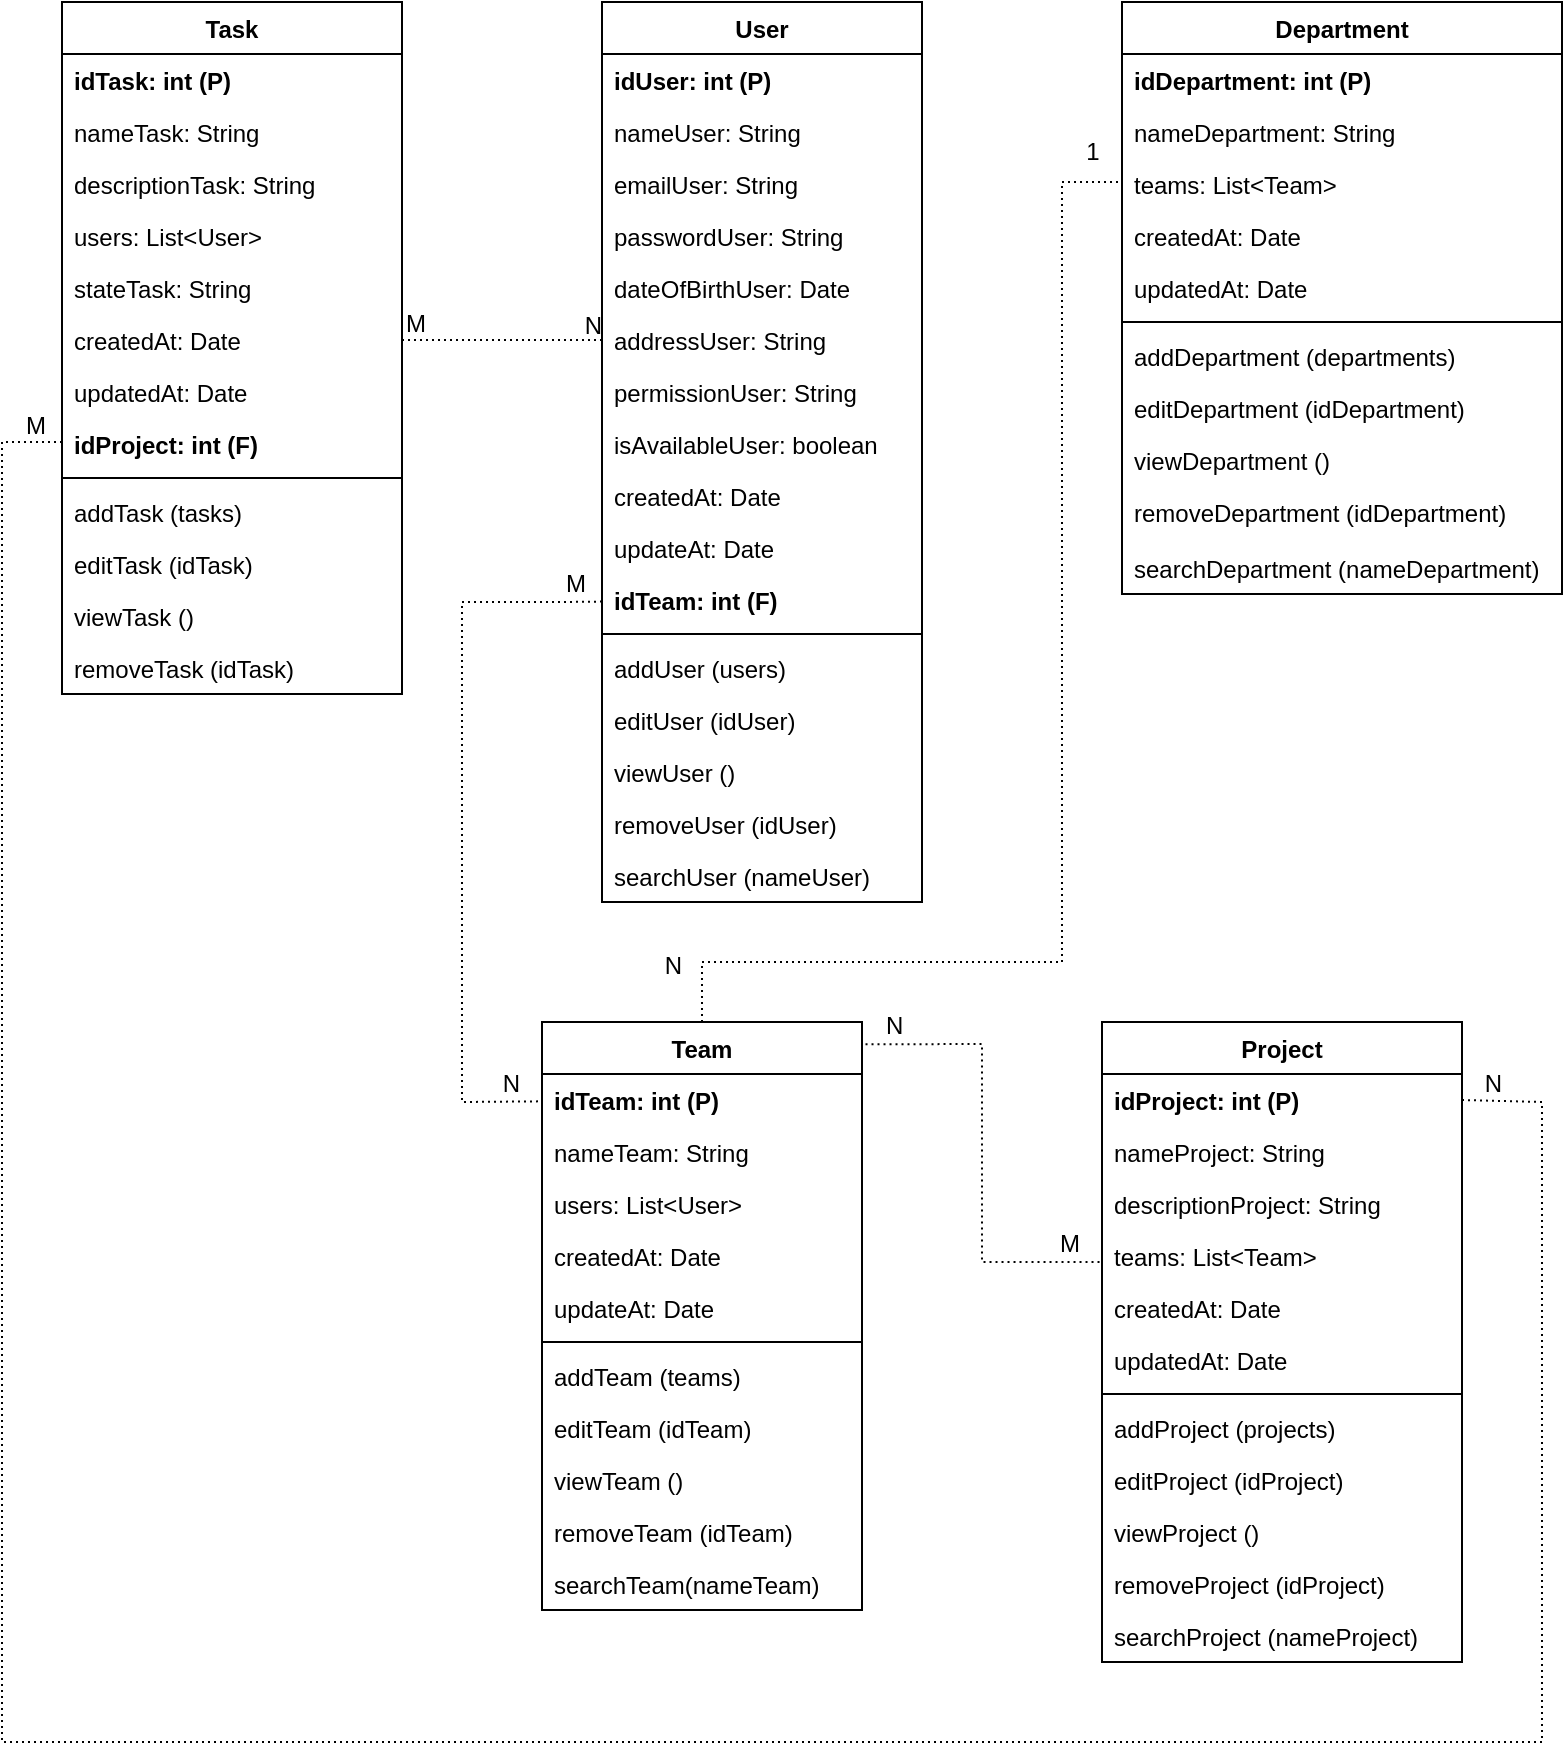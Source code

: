 <mxfile version="20.6.0" type="github">
  <diagram id="CJ_vzGSdLQLVJVAroFi0" name="Page-1">
    <mxGraphModel dx="1354" dy="726" grid="1" gridSize="10" guides="1" tooltips="1" connect="1" arrows="1" fold="1" page="1" pageScale="1" pageWidth="850" pageHeight="1100" math="0" shadow="0">
      <root>
        <mxCell id="0" />
        <mxCell id="1" parent="0" />
        <mxCell id="tRV7yZB-hON7Hk8sMku1-1" value="User" style="swimlane;fontStyle=1;align=center;verticalAlign=top;childLayout=stackLayout;horizontal=1;startSize=26;horizontalStack=0;resizeParent=1;resizeParentMax=0;resizeLast=0;collapsible=1;marginBottom=0;" parent="1" vertex="1">
          <mxGeometry x="330" y="40" width="160" height="450" as="geometry">
            <mxRectangle x="300" y="360" width="70" height="30" as="alternateBounds" />
          </mxGeometry>
        </mxCell>
        <mxCell id="tRV7yZB-hON7Hk8sMku1-2" value="idUser: int (P)" style="text;strokeColor=none;fillColor=none;align=left;verticalAlign=top;spacingLeft=4;spacingRight=4;overflow=hidden;rotatable=0;points=[[0,0.5],[1,0.5]];portConstraint=eastwest;fontStyle=1" parent="tRV7yZB-hON7Hk8sMku1-1" vertex="1">
          <mxGeometry y="26" width="160" height="26" as="geometry" />
        </mxCell>
        <mxCell id="tRV7yZB-hON7Hk8sMku1-3" value="nameUser: String" style="text;strokeColor=none;fillColor=none;align=left;verticalAlign=top;spacingLeft=4;spacingRight=4;overflow=hidden;rotatable=0;points=[[0,0.5],[1,0.5]];portConstraint=eastwest;" parent="tRV7yZB-hON7Hk8sMku1-1" vertex="1">
          <mxGeometry y="52" width="160" height="26" as="geometry" />
        </mxCell>
        <mxCell id="tRV7yZB-hON7Hk8sMku1-4" value="emailUser: String" style="text;strokeColor=none;fillColor=none;align=left;verticalAlign=top;spacingLeft=4;spacingRight=4;overflow=hidden;rotatable=0;points=[[0,0.5],[1,0.5]];portConstraint=eastwest;" parent="tRV7yZB-hON7Hk8sMku1-1" vertex="1">
          <mxGeometry y="78" width="160" height="26" as="geometry" />
        </mxCell>
        <mxCell id="tRV7yZB-hON7Hk8sMku1-5" value="passwordUser: String" style="text;strokeColor=none;fillColor=none;align=left;verticalAlign=top;spacingLeft=4;spacingRight=4;overflow=hidden;rotatable=0;points=[[0,0.5],[1,0.5]];portConstraint=eastwest;" parent="tRV7yZB-hON7Hk8sMku1-1" vertex="1">
          <mxGeometry y="104" width="160" height="26" as="geometry" />
        </mxCell>
        <mxCell id="tRV7yZB-hON7Hk8sMku1-6" value="dateOfBirthUser: Date" style="text;strokeColor=none;fillColor=none;align=left;verticalAlign=top;spacingLeft=4;spacingRight=4;overflow=hidden;rotatable=0;points=[[0,0.5],[1,0.5]];portConstraint=eastwest;" parent="tRV7yZB-hON7Hk8sMku1-1" vertex="1">
          <mxGeometry y="130" width="160" height="26" as="geometry" />
        </mxCell>
        <mxCell id="tRV7yZB-hON7Hk8sMku1-7" value="addressUser: String" style="text;strokeColor=none;fillColor=none;align=left;verticalAlign=top;spacingLeft=4;spacingRight=4;overflow=hidden;rotatable=0;points=[[0,0.5],[1,0.5]];portConstraint=eastwest;" parent="tRV7yZB-hON7Hk8sMku1-1" vertex="1">
          <mxGeometry y="156" width="160" height="26" as="geometry" />
        </mxCell>
        <mxCell id="tRV7yZB-hON7Hk8sMku1-8" value="permissionUser: String" style="text;strokeColor=none;fillColor=none;align=left;verticalAlign=top;spacingLeft=4;spacingRight=4;overflow=hidden;rotatable=0;points=[[0,0.5],[1,0.5]];portConstraint=eastwest;" parent="tRV7yZB-hON7Hk8sMku1-1" vertex="1">
          <mxGeometry y="182" width="160" height="26" as="geometry" />
        </mxCell>
        <mxCell id="Hqnnb3Ocb3xU6ny9VOHv-12" value="isAvailableUser: boolean" style="text;strokeColor=none;fillColor=none;align=left;verticalAlign=top;spacingLeft=4;spacingRight=4;overflow=hidden;rotatable=0;points=[[0,0.5],[1,0.5]];portConstraint=eastwest;" vertex="1" parent="tRV7yZB-hON7Hk8sMku1-1">
          <mxGeometry y="208" width="160" height="26" as="geometry" />
        </mxCell>
        <mxCell id="tRV7yZB-hON7Hk8sMku1-9" value="createdAt: Date" style="text;strokeColor=none;fillColor=none;align=left;verticalAlign=top;spacingLeft=4;spacingRight=4;overflow=hidden;rotatable=0;points=[[0,0.5],[1,0.5]];portConstraint=eastwest;" parent="tRV7yZB-hON7Hk8sMku1-1" vertex="1">
          <mxGeometry y="234" width="160" height="26" as="geometry" />
        </mxCell>
        <mxCell id="tRV7yZB-hON7Hk8sMku1-10" value="updateAt: Date" style="text;strokeColor=none;fillColor=none;align=left;verticalAlign=top;spacingLeft=4;spacingRight=4;overflow=hidden;rotatable=0;points=[[0,0.5],[1,0.5]];portConstraint=eastwest;" parent="tRV7yZB-hON7Hk8sMku1-1" vertex="1">
          <mxGeometry y="260" width="160" height="26" as="geometry" />
        </mxCell>
        <mxCell id="Hqnnb3Ocb3xU6ny9VOHv-15" value="idTeam: int (F)" style="text;strokeColor=none;fillColor=none;align=left;verticalAlign=top;spacingLeft=4;spacingRight=4;overflow=hidden;rotatable=0;points=[[0,0.5],[1,0.5]];portConstraint=eastwest;fontStyle=1" vertex="1" parent="tRV7yZB-hON7Hk8sMku1-1">
          <mxGeometry y="286" width="160" height="26" as="geometry" />
        </mxCell>
        <mxCell id="tRV7yZB-hON7Hk8sMku1-11" value="" style="line;strokeWidth=1;fillColor=none;align=left;verticalAlign=middle;spacingTop=-1;spacingLeft=3;spacingRight=3;rotatable=0;labelPosition=right;points=[];portConstraint=eastwest;strokeColor=inherit;" parent="tRV7yZB-hON7Hk8sMku1-1" vertex="1">
          <mxGeometry y="312" width="160" height="8" as="geometry" />
        </mxCell>
        <mxCell id="tRV7yZB-hON7Hk8sMku1-12" value="addUser (users)" style="text;strokeColor=none;fillColor=none;align=left;verticalAlign=top;spacingLeft=4;spacingRight=4;overflow=hidden;rotatable=0;points=[[0,0.5],[1,0.5]];portConstraint=eastwest;" parent="tRV7yZB-hON7Hk8sMku1-1" vertex="1">
          <mxGeometry y="320" width="160" height="26" as="geometry" />
        </mxCell>
        <mxCell id="tRV7yZB-hON7Hk8sMku1-13" value="editUser (idUser)" style="text;strokeColor=none;fillColor=none;align=left;verticalAlign=top;spacingLeft=4;spacingRight=4;overflow=hidden;rotatable=0;points=[[0,0.5],[1,0.5]];portConstraint=eastwest;" parent="tRV7yZB-hON7Hk8sMku1-1" vertex="1">
          <mxGeometry y="346" width="160" height="26" as="geometry" />
        </mxCell>
        <mxCell id="tRV7yZB-hON7Hk8sMku1-15" value="viewUser ()" style="text;strokeColor=none;fillColor=none;align=left;verticalAlign=top;spacingLeft=4;spacingRight=4;overflow=hidden;rotatable=0;points=[[0,0.5],[1,0.5]];portConstraint=eastwest;" parent="tRV7yZB-hON7Hk8sMku1-1" vertex="1">
          <mxGeometry y="372" width="160" height="26" as="geometry" />
        </mxCell>
        <mxCell id="tRV7yZB-hON7Hk8sMku1-14" value="removeUser (idUser)" style="text;strokeColor=none;fillColor=none;align=left;verticalAlign=top;spacingLeft=4;spacingRight=4;overflow=hidden;rotatable=0;points=[[0,0.5],[1,0.5]];portConstraint=eastwest;" parent="tRV7yZB-hON7Hk8sMku1-1" vertex="1">
          <mxGeometry y="398" width="160" height="26" as="geometry" />
        </mxCell>
        <mxCell id="tRV7yZB-hON7Hk8sMku1-16" value="searchUser (nameUser)" style="text;strokeColor=none;fillColor=none;align=left;verticalAlign=top;spacingLeft=4;spacingRight=4;overflow=hidden;rotatable=0;points=[[0,0.5],[1,0.5]];portConstraint=eastwest;" parent="tRV7yZB-hON7Hk8sMku1-1" vertex="1">
          <mxGeometry y="424" width="160" height="26" as="geometry" />
        </mxCell>
        <mxCell id="tRV7yZB-hON7Hk8sMku1-19" value="Department" style="swimlane;fontStyle=1;align=center;verticalAlign=top;childLayout=stackLayout;horizontal=1;startSize=26;horizontalStack=0;resizeParent=1;resizeParentMax=0;resizeLast=0;collapsible=1;marginBottom=0;" parent="1" vertex="1">
          <mxGeometry x="590" y="40" width="220" height="296" as="geometry">
            <mxRectangle x="510" y="180" width="110" height="30" as="alternateBounds" />
          </mxGeometry>
        </mxCell>
        <mxCell id="tRV7yZB-hON7Hk8sMku1-20" value="idDepartment: int (P)" style="text;strokeColor=none;fillColor=none;align=left;verticalAlign=top;spacingLeft=4;spacingRight=4;overflow=hidden;rotatable=0;points=[[0,0.5],[1,0.5]];portConstraint=eastwest;fontStyle=1" parent="tRV7yZB-hON7Hk8sMku1-19" vertex="1">
          <mxGeometry y="26" width="220" height="26" as="geometry" />
        </mxCell>
        <mxCell id="tRV7yZB-hON7Hk8sMku1-21" value="nameDepartment: String" style="text;strokeColor=none;fillColor=none;align=left;verticalAlign=top;spacingLeft=4;spacingRight=4;overflow=hidden;rotatable=0;points=[[0,0.5],[1,0.5]];portConstraint=eastwest;" parent="tRV7yZB-hON7Hk8sMku1-19" vertex="1">
          <mxGeometry y="52" width="220" height="26" as="geometry" />
        </mxCell>
        <mxCell id="Hqnnb3Ocb3xU6ny9VOHv-10" value="teams: List&lt;Team&gt;" style="text;strokeColor=none;fillColor=none;align=left;verticalAlign=top;spacingLeft=4;spacingRight=4;overflow=hidden;rotatable=0;points=[[0,0.5],[1,0.5]];portConstraint=eastwest;" vertex="1" parent="tRV7yZB-hON7Hk8sMku1-19">
          <mxGeometry y="78" width="220" height="26" as="geometry" />
        </mxCell>
        <mxCell id="tRV7yZB-hON7Hk8sMku1-23" value="createdAt: Date" style="text;strokeColor=none;fillColor=none;align=left;verticalAlign=top;spacingLeft=4;spacingRight=4;overflow=hidden;rotatable=0;points=[[0,0.5],[1,0.5]];portConstraint=eastwest;" parent="tRV7yZB-hON7Hk8sMku1-19" vertex="1">
          <mxGeometry y="104" width="220" height="26" as="geometry" />
        </mxCell>
        <mxCell id="tRV7yZB-hON7Hk8sMku1-24" value="updatedAt: Date" style="text;strokeColor=none;fillColor=none;align=left;verticalAlign=top;spacingLeft=4;spacingRight=4;overflow=hidden;rotatable=0;points=[[0,0.5],[1,0.5]];portConstraint=eastwest;" parent="tRV7yZB-hON7Hk8sMku1-19" vertex="1">
          <mxGeometry y="130" width="220" height="26" as="geometry" />
        </mxCell>
        <mxCell id="tRV7yZB-hON7Hk8sMku1-25" value="" style="line;strokeWidth=1;fillColor=none;align=left;verticalAlign=middle;spacingTop=-1;spacingLeft=3;spacingRight=3;rotatable=0;labelPosition=right;points=[];portConstraint=eastwest;strokeColor=inherit;" parent="tRV7yZB-hON7Hk8sMku1-19" vertex="1">
          <mxGeometry y="156" width="220" height="8" as="geometry" />
        </mxCell>
        <mxCell id="tRV7yZB-hON7Hk8sMku1-26" value="addDepartment (departments)" style="text;strokeColor=none;fillColor=none;align=left;verticalAlign=top;spacingLeft=4;spacingRight=4;overflow=hidden;rotatable=0;points=[[0,0.5],[1,0.5]];portConstraint=eastwest;" parent="tRV7yZB-hON7Hk8sMku1-19" vertex="1">
          <mxGeometry y="164" width="220" height="26" as="geometry" />
        </mxCell>
        <mxCell id="tRV7yZB-hON7Hk8sMku1-27" value="editDepartment (idDepartment)" style="text;strokeColor=none;fillColor=none;align=left;verticalAlign=top;spacingLeft=4;spacingRight=4;overflow=hidden;rotatable=0;points=[[0,0.5],[1,0.5]];portConstraint=eastwest;" parent="tRV7yZB-hON7Hk8sMku1-19" vertex="1">
          <mxGeometry y="190" width="220" height="26" as="geometry" />
        </mxCell>
        <mxCell id="tRV7yZB-hON7Hk8sMku1-28" value="viewDepartment ()" style="text;strokeColor=none;fillColor=none;align=left;verticalAlign=top;spacingLeft=4;spacingRight=4;overflow=hidden;rotatable=0;points=[[0,0.5],[1,0.5]];portConstraint=eastwest;" parent="tRV7yZB-hON7Hk8sMku1-19" vertex="1">
          <mxGeometry y="216" width="220" height="26" as="geometry" />
        </mxCell>
        <mxCell id="tRV7yZB-hON7Hk8sMku1-29" value="removeDepartment (idDepartment)" style="text;strokeColor=none;fillColor=none;align=left;verticalAlign=top;spacingLeft=4;spacingRight=4;overflow=hidden;rotatable=0;points=[[0,0.5],[1,0.5]];portConstraint=eastwest;" parent="tRV7yZB-hON7Hk8sMku1-19" vertex="1">
          <mxGeometry y="242" width="220" height="28" as="geometry" />
        </mxCell>
        <mxCell id="tRV7yZB-hON7Hk8sMku1-30" value="searchDepartment (nameDepartment)" style="text;strokeColor=none;fillColor=none;align=left;verticalAlign=top;spacingLeft=4;spacingRight=4;overflow=hidden;rotatable=0;points=[[0,0.5],[1,0.5]];portConstraint=eastwest;" parent="tRV7yZB-hON7Hk8sMku1-19" vertex="1">
          <mxGeometry y="270" width="220" height="26" as="geometry" />
        </mxCell>
        <mxCell id="tRV7yZB-hON7Hk8sMku1-32" value="Team" style="swimlane;fontStyle=1;align=center;verticalAlign=top;childLayout=stackLayout;horizontal=1;startSize=26;horizontalStack=0;resizeParent=1;resizeParentMax=0;resizeLast=0;collapsible=1;marginBottom=0;" parent="1" vertex="1">
          <mxGeometry x="300" y="550" width="160" height="294" as="geometry">
            <mxRectangle x="90" y="180" width="70" height="30" as="alternateBounds" />
          </mxGeometry>
        </mxCell>
        <mxCell id="tRV7yZB-hON7Hk8sMku1-33" value="idTeam: int (P)" style="text;strokeColor=none;fillColor=none;align=left;verticalAlign=top;spacingLeft=4;spacingRight=4;overflow=hidden;rotatable=0;points=[[0,0.5],[1,0.5]];portConstraint=eastwest;fontStyle=1" parent="tRV7yZB-hON7Hk8sMku1-32" vertex="1">
          <mxGeometry y="26" width="160" height="26" as="geometry" />
        </mxCell>
        <mxCell id="tRV7yZB-hON7Hk8sMku1-34" value="nameTeam: String" style="text;strokeColor=none;fillColor=none;align=left;verticalAlign=top;spacingLeft=4;spacingRight=4;overflow=hidden;rotatable=0;points=[[0,0.5],[1,0.5]];portConstraint=eastwest;" parent="tRV7yZB-hON7Hk8sMku1-32" vertex="1">
          <mxGeometry y="52" width="160" height="26" as="geometry" />
        </mxCell>
        <mxCell id="tRV7yZB-hON7Hk8sMku1-35" value="users: List&lt;User&gt;" style="text;strokeColor=none;fillColor=none;align=left;verticalAlign=top;spacingLeft=4;spacingRight=4;overflow=hidden;rotatable=0;points=[[0,0.5],[1,0.5]];portConstraint=eastwest;" parent="tRV7yZB-hON7Hk8sMku1-32" vertex="1">
          <mxGeometry y="78" width="160" height="26" as="geometry" />
        </mxCell>
        <mxCell id="tRV7yZB-hON7Hk8sMku1-36" value="createdAt: Date" style="text;strokeColor=none;fillColor=none;align=left;verticalAlign=top;spacingLeft=4;spacingRight=4;overflow=hidden;rotatable=0;points=[[0,0.5],[1,0.5]];portConstraint=eastwest;" parent="tRV7yZB-hON7Hk8sMku1-32" vertex="1">
          <mxGeometry y="104" width="160" height="26" as="geometry" />
        </mxCell>
        <mxCell id="tRV7yZB-hON7Hk8sMku1-37" value="updateAt: Date" style="text;strokeColor=none;fillColor=none;align=left;verticalAlign=top;spacingLeft=4;spacingRight=4;overflow=hidden;rotatable=0;points=[[0,0.5],[1,0.5]];portConstraint=eastwest;" parent="tRV7yZB-hON7Hk8sMku1-32" vertex="1">
          <mxGeometry y="130" width="160" height="26" as="geometry" />
        </mxCell>
        <mxCell id="tRV7yZB-hON7Hk8sMku1-38" value="" style="line;strokeWidth=1;fillColor=none;align=left;verticalAlign=middle;spacingTop=-1;spacingLeft=3;spacingRight=3;rotatable=0;labelPosition=right;points=[];portConstraint=eastwest;strokeColor=inherit;" parent="tRV7yZB-hON7Hk8sMku1-32" vertex="1">
          <mxGeometry y="156" width="160" height="8" as="geometry" />
        </mxCell>
        <mxCell id="tRV7yZB-hON7Hk8sMku1-39" value="addTeam (teams)" style="text;strokeColor=none;fillColor=none;align=left;verticalAlign=top;spacingLeft=4;spacingRight=4;overflow=hidden;rotatable=0;points=[[0,0.5],[1,0.5]];portConstraint=eastwest;" parent="tRV7yZB-hON7Hk8sMku1-32" vertex="1">
          <mxGeometry y="164" width="160" height="26" as="geometry" />
        </mxCell>
        <mxCell id="tRV7yZB-hON7Hk8sMku1-40" value="editTeam (idTeam)" style="text;strokeColor=none;fillColor=none;align=left;verticalAlign=top;spacingLeft=4;spacingRight=4;overflow=hidden;rotatable=0;points=[[0,0.5],[1,0.5]];portConstraint=eastwest;" parent="tRV7yZB-hON7Hk8sMku1-32" vertex="1">
          <mxGeometry y="190" width="160" height="26" as="geometry" />
        </mxCell>
        <mxCell id="tRV7yZB-hON7Hk8sMku1-41" value="viewTeam ()" style="text;strokeColor=none;fillColor=none;align=left;verticalAlign=top;spacingLeft=4;spacingRight=4;overflow=hidden;rotatable=0;points=[[0,0.5],[1,0.5]];portConstraint=eastwest;" parent="tRV7yZB-hON7Hk8sMku1-32" vertex="1">
          <mxGeometry y="216" width="160" height="26" as="geometry" />
        </mxCell>
        <mxCell id="Hqnnb3Ocb3xU6ny9VOHv-40" value="removeTeam (idTeam)" style="text;strokeColor=none;fillColor=none;align=left;verticalAlign=top;spacingLeft=4;spacingRight=4;overflow=hidden;rotatable=0;points=[[0,0.5],[1,0.5]];portConstraint=eastwest;" vertex="1" parent="tRV7yZB-hON7Hk8sMku1-32">
          <mxGeometry y="242" width="160" height="26" as="geometry" />
        </mxCell>
        <mxCell id="tRV7yZB-hON7Hk8sMku1-42" value="searchTeam(nameTeam)" style="text;strokeColor=none;fillColor=none;align=left;verticalAlign=top;spacingLeft=4;spacingRight=4;overflow=hidden;rotatable=0;points=[[0,0.5],[1,0.5]];portConstraint=eastwest;" parent="tRV7yZB-hON7Hk8sMku1-32" vertex="1">
          <mxGeometry y="268" width="160" height="26" as="geometry" />
        </mxCell>
        <mxCell id="tRV7yZB-hON7Hk8sMku1-43" value="Task" style="swimlane;fontStyle=1;align=center;verticalAlign=top;childLayout=stackLayout;horizontal=1;startSize=26;horizontalStack=0;resizeParent=1;resizeParentMax=0;resizeLast=0;collapsible=1;marginBottom=0;" parent="1" vertex="1">
          <mxGeometry x="60" y="40" width="170" height="346" as="geometry" />
        </mxCell>
        <mxCell id="tRV7yZB-hON7Hk8sMku1-44" value="idTask: int (P)" style="text;strokeColor=none;fillColor=none;align=left;verticalAlign=top;spacingLeft=4;spacingRight=4;overflow=hidden;rotatable=0;points=[[0,0.5],[1,0.5]];portConstraint=eastwest;fontStyle=1" parent="tRV7yZB-hON7Hk8sMku1-43" vertex="1">
          <mxGeometry y="26" width="170" height="26" as="geometry" />
        </mxCell>
        <mxCell id="tRV7yZB-hON7Hk8sMku1-45" value="nameTask: String" style="text;strokeColor=none;fillColor=none;align=left;verticalAlign=top;spacingLeft=4;spacingRight=4;overflow=hidden;rotatable=0;points=[[0,0.5],[1,0.5]];portConstraint=eastwest;" parent="tRV7yZB-hON7Hk8sMku1-43" vertex="1">
          <mxGeometry y="52" width="170" height="26" as="geometry" />
        </mxCell>
        <mxCell id="tRV7yZB-hON7Hk8sMku1-46" value="descriptionTask: String" style="text;strokeColor=none;fillColor=none;align=left;verticalAlign=top;spacingLeft=4;spacingRight=4;overflow=hidden;rotatable=0;points=[[0,0.5],[1,0.5]];portConstraint=eastwest;" parent="tRV7yZB-hON7Hk8sMku1-43" vertex="1">
          <mxGeometry y="78" width="170" height="26" as="geometry" />
        </mxCell>
        <mxCell id="Hqnnb3Ocb3xU6ny9VOHv-11" value="users: List&lt;User&gt;" style="text;strokeColor=none;fillColor=none;align=left;verticalAlign=top;spacingLeft=4;spacingRight=4;overflow=hidden;rotatable=0;points=[[0,0.5],[1,0.5]];portConstraint=eastwest;" vertex="1" parent="tRV7yZB-hON7Hk8sMku1-43">
          <mxGeometry y="104" width="170" height="26" as="geometry" />
        </mxCell>
        <mxCell id="tRV7yZB-hON7Hk8sMku1-47" value="stateTask: String" style="text;strokeColor=none;fillColor=none;align=left;verticalAlign=top;spacingLeft=4;spacingRight=4;overflow=hidden;rotatable=0;points=[[0,0.5],[1,0.5]];portConstraint=eastwest;" parent="tRV7yZB-hON7Hk8sMku1-43" vertex="1">
          <mxGeometry y="130" width="170" height="26" as="geometry" />
        </mxCell>
        <mxCell id="tRV7yZB-hON7Hk8sMku1-48" value="createdAt: Date" style="text;strokeColor=none;fillColor=none;align=left;verticalAlign=top;spacingLeft=4;spacingRight=4;overflow=hidden;rotatable=0;points=[[0,0.5],[1,0.5]];portConstraint=eastwest;" parent="tRV7yZB-hON7Hk8sMku1-43" vertex="1">
          <mxGeometry y="156" width="170" height="26" as="geometry" />
        </mxCell>
        <mxCell id="tRV7yZB-hON7Hk8sMku1-49" value="updatedAt: Date" style="text;strokeColor=none;fillColor=none;align=left;verticalAlign=top;spacingLeft=4;spacingRight=4;overflow=hidden;rotatable=0;points=[[0,0.5],[1,0.5]];portConstraint=eastwest;" parent="tRV7yZB-hON7Hk8sMku1-43" vertex="1">
          <mxGeometry y="182" width="170" height="26" as="geometry" />
        </mxCell>
        <mxCell id="Hqnnb3Ocb3xU6ny9VOHv-47" value="idProject: int (F)" style="text;strokeColor=none;fillColor=none;align=left;verticalAlign=top;spacingLeft=4;spacingRight=4;overflow=hidden;rotatable=0;points=[[0,0.5],[1,0.5]];portConstraint=eastwest;fontStyle=1" vertex="1" parent="tRV7yZB-hON7Hk8sMku1-43">
          <mxGeometry y="208" width="170" height="26" as="geometry" />
        </mxCell>
        <mxCell id="tRV7yZB-hON7Hk8sMku1-50" value="" style="line;strokeWidth=1;fillColor=none;align=left;verticalAlign=middle;spacingTop=-1;spacingLeft=3;spacingRight=3;rotatable=0;labelPosition=right;points=[];portConstraint=eastwest;strokeColor=inherit;" parent="tRV7yZB-hON7Hk8sMku1-43" vertex="1">
          <mxGeometry y="234" width="170" height="8" as="geometry" />
        </mxCell>
        <mxCell id="tRV7yZB-hON7Hk8sMku1-77" value="addTask (tasks)" style="text;strokeColor=none;fillColor=none;align=left;verticalAlign=top;spacingLeft=4;spacingRight=4;overflow=hidden;rotatable=0;points=[[0,0.5],[1,0.5]];portConstraint=eastwest;" parent="tRV7yZB-hON7Hk8sMku1-43" vertex="1">
          <mxGeometry y="242" width="170" height="26" as="geometry" />
        </mxCell>
        <mxCell id="tRV7yZB-hON7Hk8sMku1-78" value="editTask (idTask)" style="text;strokeColor=none;fillColor=none;align=left;verticalAlign=top;spacingLeft=4;spacingRight=4;overflow=hidden;rotatable=0;points=[[0,0.5],[1,0.5]];portConstraint=eastwest;" parent="tRV7yZB-hON7Hk8sMku1-43" vertex="1">
          <mxGeometry y="268" width="170" height="26" as="geometry" />
        </mxCell>
        <mxCell id="tRV7yZB-hON7Hk8sMku1-80" value="viewTask ()" style="text;strokeColor=none;fillColor=none;align=left;verticalAlign=top;spacingLeft=4;spacingRight=4;overflow=hidden;rotatable=0;points=[[0,0.5],[1,0.5]];portConstraint=eastwest;" parent="tRV7yZB-hON7Hk8sMku1-43" vertex="1">
          <mxGeometry y="294" width="170" height="26" as="geometry" />
        </mxCell>
        <mxCell id="tRV7yZB-hON7Hk8sMku1-79" value="removeTask (idTask)" style="text;strokeColor=none;fillColor=none;align=left;verticalAlign=top;spacingLeft=4;spacingRight=4;overflow=hidden;rotatable=0;points=[[0,0.5],[1,0.5]];portConstraint=eastwest;" parent="tRV7yZB-hON7Hk8sMku1-43" vertex="1">
          <mxGeometry y="320" width="170" height="26" as="geometry" />
        </mxCell>
        <mxCell id="tRV7yZB-hON7Hk8sMku1-69" value="Project" style="swimlane;fontStyle=1;align=center;verticalAlign=top;childLayout=stackLayout;horizontal=1;startSize=26;horizontalStack=0;resizeParent=1;resizeParentMax=0;resizeLast=0;collapsible=1;marginBottom=0;" parent="1" vertex="1">
          <mxGeometry x="580" y="550" width="180" height="320" as="geometry" />
        </mxCell>
        <mxCell id="tRV7yZB-hON7Hk8sMku1-70" value="idProject: int (P)" style="text;strokeColor=none;fillColor=none;align=left;verticalAlign=top;spacingLeft=4;spacingRight=4;overflow=hidden;rotatable=0;points=[[0,0.5],[1,0.5]];portConstraint=eastwest;fontStyle=1" parent="tRV7yZB-hON7Hk8sMku1-69" vertex="1">
          <mxGeometry y="26" width="180" height="26" as="geometry" />
        </mxCell>
        <mxCell id="tRV7yZB-hON7Hk8sMku1-71" value="nameProject: String" style="text;strokeColor=none;fillColor=none;align=left;verticalAlign=top;spacingLeft=4;spacingRight=4;overflow=hidden;rotatable=0;points=[[0,0.5],[1,0.5]];portConstraint=eastwest;" parent="tRV7yZB-hON7Hk8sMku1-69" vertex="1">
          <mxGeometry y="52" width="180" height="26" as="geometry" />
        </mxCell>
        <mxCell id="Hqnnb3Ocb3xU6ny9VOHv-42" value="descriptionProject: String" style="text;strokeColor=none;fillColor=none;align=left;verticalAlign=top;spacingLeft=4;spacingRight=4;overflow=hidden;rotatable=0;points=[[0,0.5],[1,0.5]];portConstraint=eastwest;" vertex="1" parent="tRV7yZB-hON7Hk8sMku1-69">
          <mxGeometry y="78" width="180" height="26" as="geometry" />
        </mxCell>
        <mxCell id="tRV7yZB-hON7Hk8sMku1-72" value="teams: List&lt;Team&gt;" style="text;strokeColor=none;fillColor=none;align=left;verticalAlign=top;spacingLeft=4;spacingRight=4;overflow=hidden;rotatable=0;points=[[0,0.5],[1,0.5]];portConstraint=eastwest;" parent="tRV7yZB-hON7Hk8sMku1-69" vertex="1">
          <mxGeometry y="104" width="180" height="26" as="geometry" />
        </mxCell>
        <mxCell id="tRV7yZB-hON7Hk8sMku1-74" value="createdAt: Date" style="text;strokeColor=none;fillColor=none;align=left;verticalAlign=top;spacingLeft=4;spacingRight=4;overflow=hidden;rotatable=0;points=[[0,0.5],[1,0.5]];portConstraint=eastwest;" parent="tRV7yZB-hON7Hk8sMku1-69" vertex="1">
          <mxGeometry y="130" width="180" height="26" as="geometry" />
        </mxCell>
        <mxCell id="tRV7yZB-hON7Hk8sMku1-75" value="updatedAt: Date" style="text;strokeColor=none;fillColor=none;align=left;verticalAlign=top;spacingLeft=4;spacingRight=4;overflow=hidden;rotatable=0;points=[[0,0.5],[1,0.5]];portConstraint=eastwest;" parent="tRV7yZB-hON7Hk8sMku1-69" vertex="1">
          <mxGeometry y="156" width="180" height="26" as="geometry" />
        </mxCell>
        <mxCell id="tRV7yZB-hON7Hk8sMku1-76" value="" style="line;strokeWidth=1;fillColor=none;align=left;verticalAlign=middle;spacingTop=-1;spacingLeft=3;spacingRight=3;rotatable=0;labelPosition=right;points=[];portConstraint=eastwest;strokeColor=inherit;" parent="tRV7yZB-hON7Hk8sMku1-69" vertex="1">
          <mxGeometry y="182" width="180" height="8" as="geometry" />
        </mxCell>
        <mxCell id="tRV7yZB-hON7Hk8sMku1-51" value="addProject (projects)" style="text;strokeColor=none;fillColor=none;align=left;verticalAlign=top;spacingLeft=4;spacingRight=4;overflow=hidden;rotatable=0;points=[[0,0.5],[1,0.5]];portConstraint=eastwest;" parent="tRV7yZB-hON7Hk8sMku1-69" vertex="1">
          <mxGeometry y="190" width="180" height="26" as="geometry" />
        </mxCell>
        <mxCell id="tRV7yZB-hON7Hk8sMku1-52" value="editProject (idProject)" style="text;strokeColor=none;fillColor=none;align=left;verticalAlign=top;spacingLeft=4;spacingRight=4;overflow=hidden;rotatable=0;points=[[0,0.5],[1,0.5]];portConstraint=eastwest;" parent="tRV7yZB-hON7Hk8sMku1-69" vertex="1">
          <mxGeometry y="216" width="180" height="26" as="geometry" />
        </mxCell>
        <mxCell id="tRV7yZB-hON7Hk8sMku1-53" value="viewProject ()" style="text;strokeColor=none;fillColor=none;align=left;verticalAlign=top;spacingLeft=4;spacingRight=4;overflow=hidden;rotatable=0;points=[[0,0.5],[1,0.5]];portConstraint=eastwest;" parent="tRV7yZB-hON7Hk8sMku1-69" vertex="1">
          <mxGeometry y="242" width="180" height="26" as="geometry" />
        </mxCell>
        <mxCell id="tRV7yZB-hON7Hk8sMku1-54" value="removeProject (idProject)" style="text;strokeColor=none;fillColor=none;align=left;verticalAlign=top;spacingLeft=4;spacingRight=4;overflow=hidden;rotatable=0;points=[[0,0.5],[1,0.5]];portConstraint=eastwest;" parent="tRV7yZB-hON7Hk8sMku1-69" vertex="1">
          <mxGeometry y="268" width="180" height="26" as="geometry" />
        </mxCell>
        <mxCell id="tRV7yZB-hON7Hk8sMku1-55" value="searchProject (nameProject)" style="text;strokeColor=none;fillColor=none;align=left;verticalAlign=top;spacingLeft=4;spacingRight=4;overflow=hidden;rotatable=0;points=[[0,0.5],[1,0.5]];portConstraint=eastwest;" parent="tRV7yZB-hON7Hk8sMku1-69" vertex="1">
          <mxGeometry y="294" width="180" height="26" as="geometry" />
        </mxCell>
        <mxCell id="Hqnnb3Ocb3xU6ny9VOHv-24" value="" style="endArrow=none;html=1;rounded=0;dashed=1;dashPattern=1 2;exitX=0.5;exitY=0;exitDx=0;exitDy=0;" edge="1" parent="1" source="tRV7yZB-hON7Hk8sMku1-32">
          <mxGeometry relative="1" as="geometry">
            <mxPoint x="610" y="300" as="sourcePoint" />
            <mxPoint x="590" y="130" as="targetPoint" />
            <Array as="points">
              <mxPoint x="380" y="520" />
              <mxPoint x="560" y="520" />
              <mxPoint x="560" y="380" />
              <mxPoint x="560" y="130" />
            </Array>
          </mxGeometry>
        </mxCell>
        <mxCell id="Hqnnb3Ocb3xU6ny9VOHv-25" value="N" style="resizable=0;html=1;align=right;verticalAlign=bottom;" connectable="0" vertex="1" parent="Hqnnb3Ocb3xU6ny9VOHv-24">
          <mxGeometry x="1" relative="1" as="geometry">
            <mxPoint x="-220" y="400" as="offset" />
          </mxGeometry>
        </mxCell>
        <mxCell id="Hqnnb3Ocb3xU6ny9VOHv-26" value="" style="endArrow=none;html=1;rounded=0;dashed=1;dashPattern=1 2;" edge="1" parent="1" source="Hqnnb3Ocb3xU6ny9VOHv-15" target="tRV7yZB-hON7Hk8sMku1-33">
          <mxGeometry relative="1" as="geometry">
            <mxPoint x="560" y="120" as="sourcePoint" />
            <mxPoint x="720" y="120" as="targetPoint" />
            <Array as="points">
              <mxPoint x="310" y="340" />
              <mxPoint x="260" y="340" />
              <mxPoint x="260" y="590" />
            </Array>
          </mxGeometry>
        </mxCell>
        <mxCell id="Hqnnb3Ocb3xU6ny9VOHv-27" value="M" style="resizable=0;html=1;align=left;verticalAlign=bottom;" connectable="0" vertex="1" parent="Hqnnb3Ocb3xU6ny9VOHv-26">
          <mxGeometry x="-1" relative="1" as="geometry">
            <mxPoint x="-20" as="offset" />
          </mxGeometry>
        </mxCell>
        <mxCell id="Hqnnb3Ocb3xU6ny9VOHv-28" value="N" style="resizable=0;html=1;align=right;verticalAlign=bottom;" connectable="0" vertex="1" parent="Hqnnb3Ocb3xU6ny9VOHv-26">
          <mxGeometry x="1" relative="1" as="geometry">
            <mxPoint x="-10" as="offset" />
          </mxGeometry>
        </mxCell>
        <mxCell id="Hqnnb3Ocb3xU6ny9VOHv-29" value="" style="endArrow=none;html=1;rounded=0;dashed=1;dashPattern=1 2;entryX=0;entryY=0.5;entryDx=0;entryDy=0;" edge="1" parent="1" source="tRV7yZB-hON7Hk8sMku1-48" target="tRV7yZB-hON7Hk8sMku1-7">
          <mxGeometry relative="1" as="geometry">
            <mxPoint x="210" y="70" as="sourcePoint" />
            <mxPoint x="310" y="70" as="targetPoint" />
            <Array as="points" />
          </mxGeometry>
        </mxCell>
        <mxCell id="Hqnnb3Ocb3xU6ny9VOHv-30" value="M" style="resizable=0;html=1;align=left;verticalAlign=bottom;" connectable="0" vertex="1" parent="Hqnnb3Ocb3xU6ny9VOHv-29">
          <mxGeometry x="-1" relative="1" as="geometry" />
        </mxCell>
        <mxCell id="Hqnnb3Ocb3xU6ny9VOHv-31" value="N" style="resizable=0;html=1;align=right;verticalAlign=bottom;" connectable="0" vertex="1" parent="Hqnnb3Ocb3xU6ny9VOHv-29">
          <mxGeometry x="1" relative="1" as="geometry">
            <mxPoint y="1" as="offset" />
          </mxGeometry>
        </mxCell>
        <mxCell id="Hqnnb3Ocb3xU6ny9VOHv-32" value="1" style="text;html=1;align=center;verticalAlign=middle;resizable=0;points=[];autosize=1;strokeColor=none;fillColor=none;" vertex="1" parent="1">
          <mxGeometry x="560" y="100" width="30" height="30" as="geometry" />
        </mxCell>
        <mxCell id="Hqnnb3Ocb3xU6ny9VOHv-34" value="" style="endArrow=none;html=1;rounded=0;dashed=1;dashPattern=1 2;exitX=1.011;exitY=0.038;exitDx=0;exitDy=0;exitPerimeter=0;entryX=0.004;entryY=0.597;entryDx=0;entryDy=0;entryPerimeter=0;" edge="1" parent="1" source="tRV7yZB-hON7Hk8sMku1-32" target="tRV7yZB-hON7Hk8sMku1-72">
          <mxGeometry relative="1" as="geometry">
            <mxPoint x="520" y="339" as="sourcePoint" />
            <mxPoint x="610" y="670" as="targetPoint" />
            <Array as="points">
              <mxPoint x="520" y="561" />
              <mxPoint x="520" y="670" />
              <mxPoint x="580" y="670" />
            </Array>
          </mxGeometry>
        </mxCell>
        <mxCell id="Hqnnb3Ocb3xU6ny9VOHv-35" value="N" style="resizable=0;html=1;align=left;verticalAlign=bottom;" connectable="0" vertex="1" parent="Hqnnb3Ocb3xU6ny9VOHv-34">
          <mxGeometry x="-1" relative="1" as="geometry">
            <mxPoint x="8" y="-1" as="offset" />
          </mxGeometry>
        </mxCell>
        <mxCell id="Hqnnb3Ocb3xU6ny9VOHv-36" value="M" style="resizable=0;html=1;align=right;verticalAlign=bottom;" connectable="0" vertex="1" parent="Hqnnb3Ocb3xU6ny9VOHv-34">
          <mxGeometry x="1" relative="1" as="geometry">
            <mxPoint x="-11" as="offset" />
          </mxGeometry>
        </mxCell>
        <mxCell id="Hqnnb3Ocb3xU6ny9VOHv-48" value="" style="endArrow=none;html=1;rounded=0;dashed=1;dashPattern=1 2;entryX=1;entryY=0.5;entryDx=0;entryDy=0;" edge="1" parent="1" target="tRV7yZB-hON7Hk8sMku1-70">
          <mxGeometry relative="1" as="geometry">
            <mxPoint x="60" y="260" as="sourcePoint" />
            <mxPoint x="620" y="540" as="targetPoint" />
            <Array as="points">
              <mxPoint x="30" y="260" />
              <mxPoint x="30" y="910" />
              <mxPoint x="800" y="910" />
              <mxPoint x="800" y="590" />
            </Array>
          </mxGeometry>
        </mxCell>
        <mxCell id="Hqnnb3Ocb3xU6ny9VOHv-49" value="M" style="resizable=0;html=1;align=left;verticalAlign=bottom;" connectable="0" vertex="1" parent="Hqnnb3Ocb3xU6ny9VOHv-48">
          <mxGeometry x="-1" relative="1" as="geometry">
            <mxPoint x="-20" as="offset" />
          </mxGeometry>
        </mxCell>
        <mxCell id="Hqnnb3Ocb3xU6ny9VOHv-50" value="N" style="resizable=0;html=1;align=right;verticalAlign=bottom;" connectable="0" vertex="1" parent="Hqnnb3Ocb3xU6ny9VOHv-48">
          <mxGeometry x="1" relative="1" as="geometry">
            <mxPoint x="20" as="offset" />
          </mxGeometry>
        </mxCell>
      </root>
    </mxGraphModel>
  </diagram>
</mxfile>

